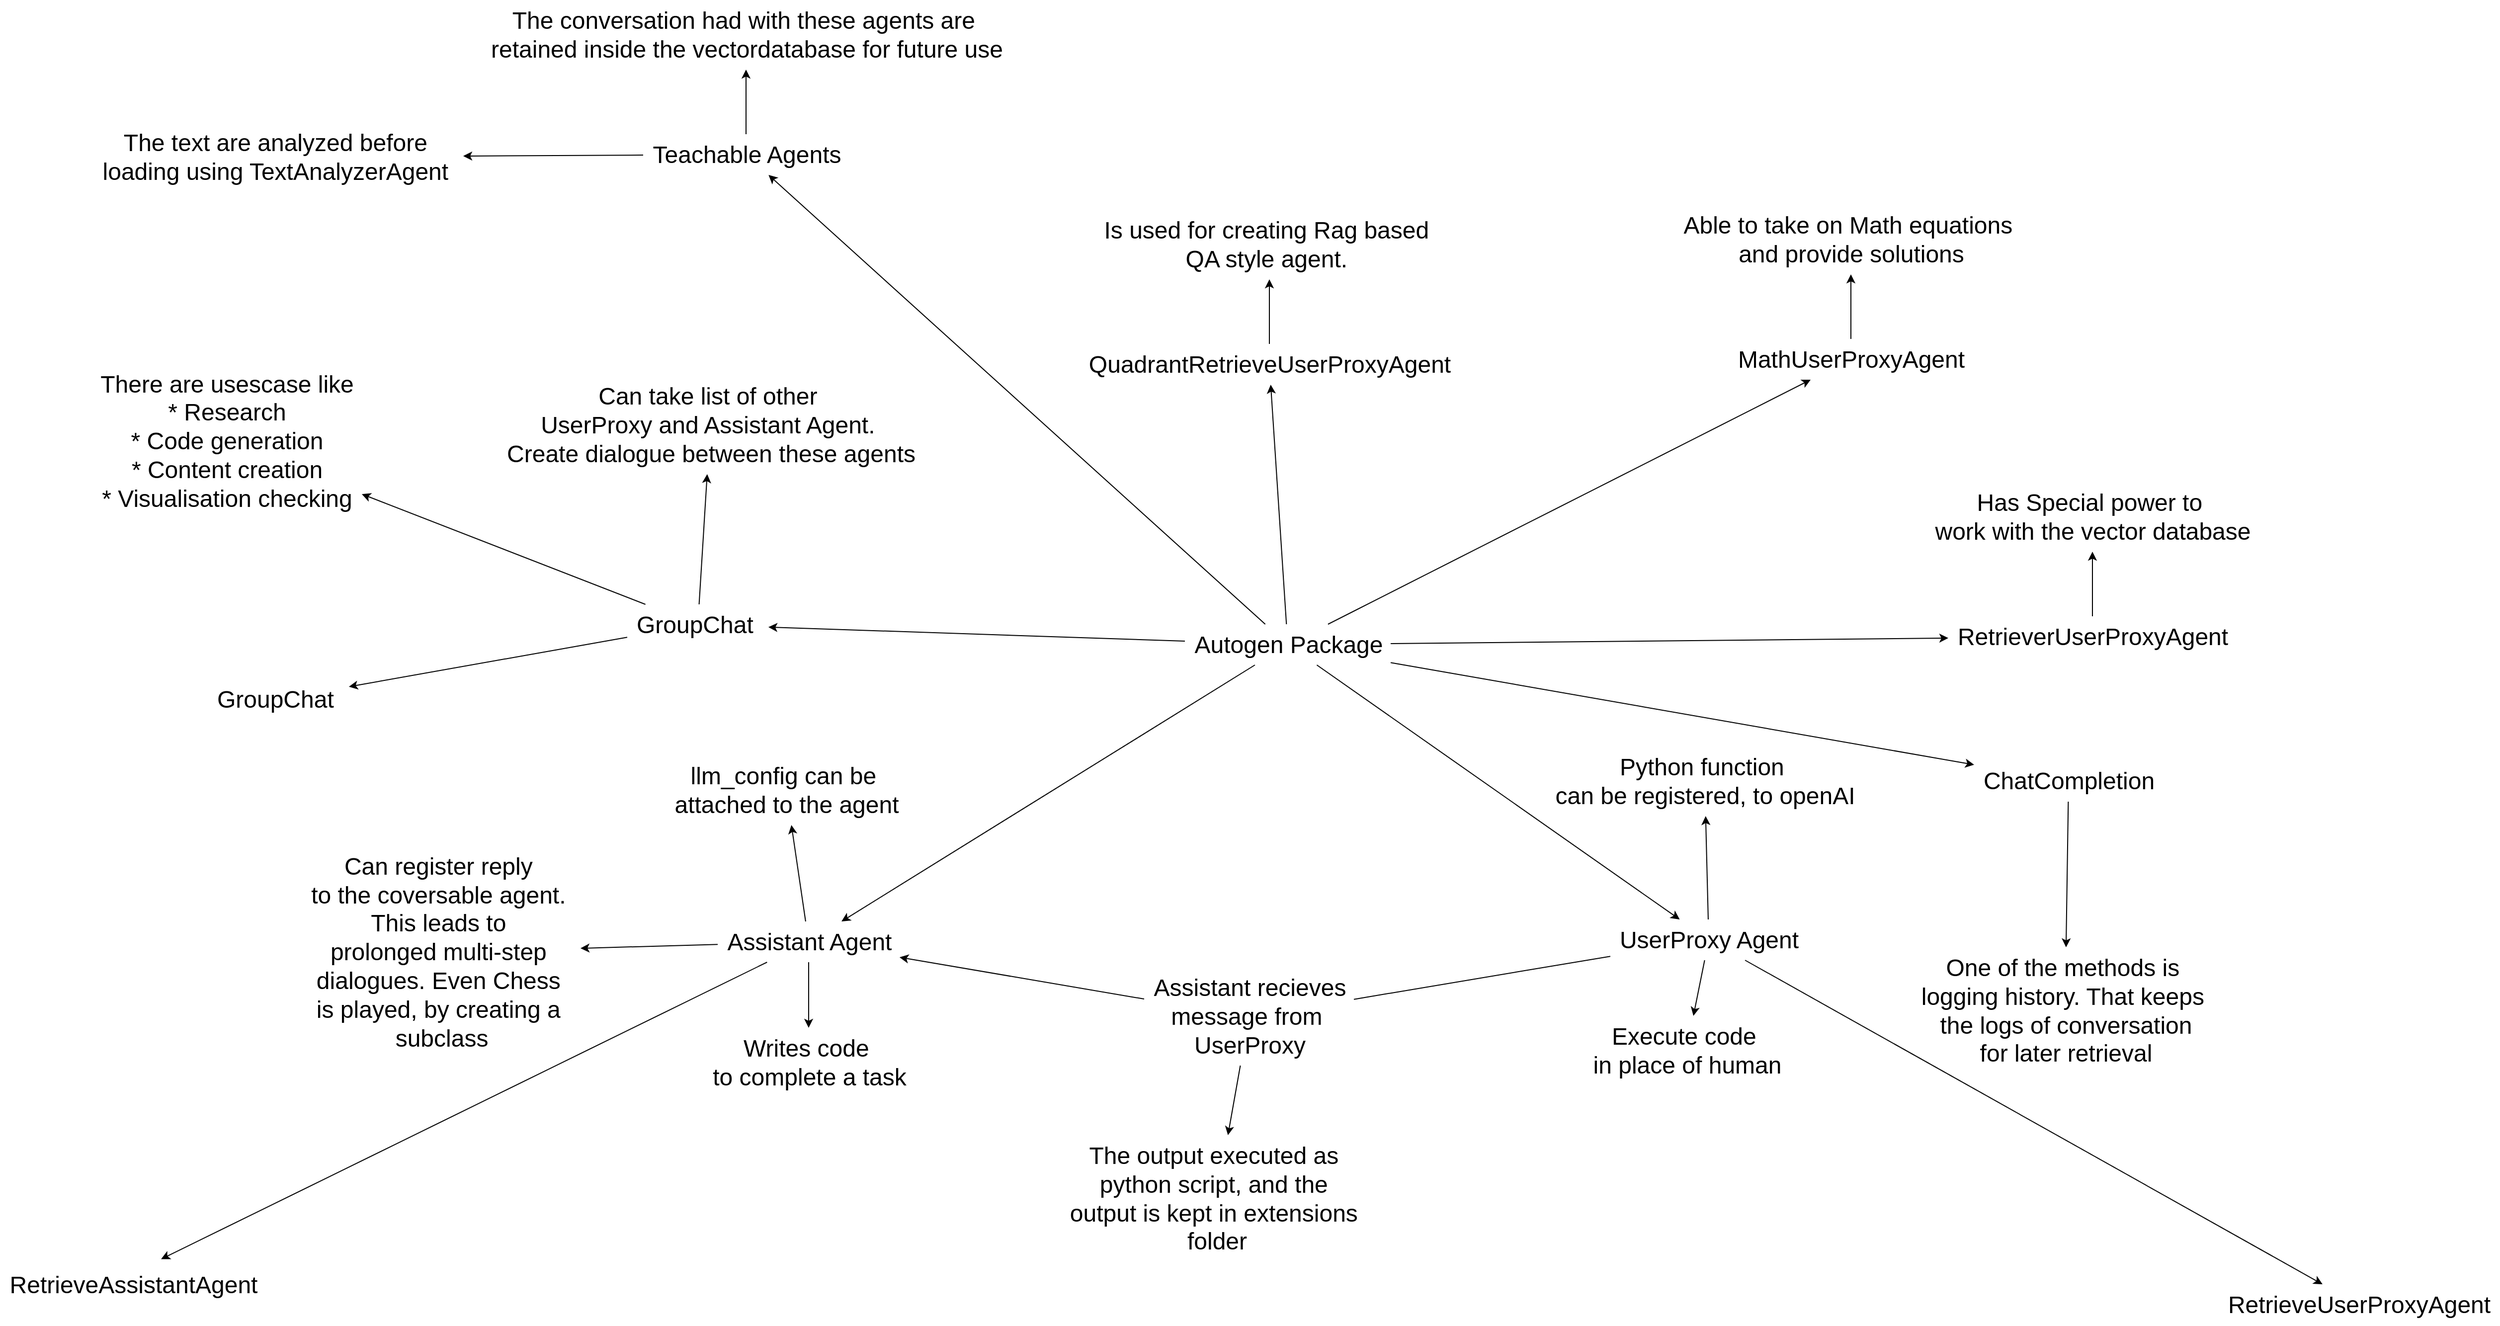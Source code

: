 <mxfile>
    <diagram id="QYajzTewMzwTbSUMhWZi" name="Page-1">
        <mxGraphModel dx="3948" dy="2093" grid="0" gridSize="10" guides="1" tooltips="1" connect="1" arrows="1" fold="1" page="0" pageScale="1" pageWidth="827" pageHeight="1169" math="0" shadow="0">
            <root>
                <mxCell id="0"/>
                <mxCell id="1" parent="0"/>
                <mxCell id="4" value="" style="edgeStyle=none;html=1;fontSize=24;" parent="1" source="2" target="3" edge="1">
                    <mxGeometry relative="1" as="geometry"/>
                </mxCell>
                <mxCell id="6" style="edgeStyle=none;html=1;fontSize=24;" parent="1" source="2" target="5" edge="1">
                    <mxGeometry relative="1" as="geometry"/>
                </mxCell>
                <mxCell id="24" value="" style="edgeStyle=none;html=1;fontSize=24;" parent="1" source="2" target="23" edge="1">
                    <mxGeometry relative="1" as="geometry"/>
                </mxCell>
                <mxCell id="28" value="" style="edgeStyle=none;html=1;fontSize=24;" parent="1" source="2" target="27" edge="1">
                    <mxGeometry relative="1" as="geometry"/>
                </mxCell>
                <mxCell id="36" value="" style="edgeStyle=none;html=1;fontSize=24;" parent="1" source="2" target="35" edge="1">
                    <mxGeometry relative="1" as="geometry"/>
                </mxCell>
                <mxCell id="40" value="" style="edgeStyle=none;html=1;" edge="1" parent="1" source="2" target="39">
                    <mxGeometry relative="1" as="geometry"/>
                </mxCell>
                <mxCell id="44" value="" style="edgeStyle=none;html=1;" edge="1" parent="1" source="2" target="43">
                    <mxGeometry relative="1" as="geometry"/>
                </mxCell>
                <mxCell id="52" value="" style="edgeStyle=none;html=1;" edge="1" parent="1" source="2" target="51">
                    <mxGeometry relative="1" as="geometry"/>
                </mxCell>
                <mxCell id="2" value="&lt;font style=&quot;font-size: 24px;&quot;&gt;Autogen Package&lt;/font&gt;" style="text;html=1;align=center;verticalAlign=middle;resizable=0;points=[];autosize=1;strokeColor=none;fillColor=none;" parent="1" vertex="1">
                    <mxGeometry x="298" y="72" width="207" height="41" as="geometry"/>
                </mxCell>
                <mxCell id="10" value="" style="edgeStyle=none;html=1;fontSize=24;" parent="1" source="3" target="9" edge="1">
                    <mxGeometry relative="1" as="geometry"/>
                </mxCell>
                <mxCell id="17" value="" style="edgeStyle=none;html=1;fontSize=24;" parent="1" source="3" target="16" edge="1">
                    <mxGeometry relative="1" as="geometry"/>
                </mxCell>
                <mxCell id="20" value="" style="edgeStyle=none;html=1;fontSize=24;" parent="1" source="5" target="18" edge="1">
                    <mxGeometry relative="1" as="geometry"/>
                </mxCell>
                <mxCell id="22" style="edgeStyle=none;html=1;fontSize=24;" parent="1" source="3" target="21" edge="1">
                    <mxGeometry relative="1" as="geometry"/>
                </mxCell>
                <mxCell id="47" style="edgeStyle=none;html=1;entryX=0.607;entryY=-0.129;entryDx=0;entryDy=0;entryPerimeter=0;" edge="1" parent="1" source="3" target="48">
                    <mxGeometry relative="1" as="geometry">
                        <mxPoint x="-488.714" y="713.857" as="targetPoint"/>
                    </mxGeometry>
                </mxCell>
                <mxCell id="3" value="Assistant Agent" style="text;html=1;align=center;verticalAlign=middle;resizable=0;points=[];autosize=1;strokeColor=none;fillColor=none;fontSize=24;" parent="1" vertex="1">
                    <mxGeometry x="-172" y="371" width="183" height="41" as="geometry"/>
                </mxCell>
                <mxCell id="8" value="" style="edgeStyle=none;html=1;fontSize=24;" parent="1" source="5" target="7" edge="1">
                    <mxGeometry relative="1" as="geometry"/>
                </mxCell>
                <mxCell id="11" style="edgeStyle=none;html=1;fontSize=24;startArrow=none;" parent="1" source="12" target="3" edge="1">
                    <mxGeometry relative="1" as="geometry"/>
                </mxCell>
                <mxCell id="49" style="edgeStyle=none;html=1;" edge="1" parent="1" source="5" target="50">
                    <mxGeometry relative="1" as="geometry">
                        <mxPoint x="1111.286" y="692.429" as="targetPoint"/>
                    </mxGeometry>
                </mxCell>
                <mxCell id="5" value="UserProxy Agent&lt;br&gt;" style="text;html=1;align=center;verticalAlign=middle;resizable=0;points=[];autosize=1;strokeColor=none;fillColor=none;fontSize=24;" parent="1" vertex="1">
                    <mxGeometry x="726" y="369" width="198" height="41" as="geometry"/>
                </mxCell>
                <mxCell id="7" value="Execute code&amp;nbsp;&lt;br&gt;in place of human" style="text;html=1;align=center;verticalAlign=middle;resizable=0;points=[];autosize=1;strokeColor=none;fillColor=none;fontSize=24;" parent="1" vertex="1">
                    <mxGeometry x="699" y="466" width="207" height="70" as="geometry"/>
                </mxCell>
                <mxCell id="9" value="Writes code&amp;nbsp;&lt;br&gt;to complete a task" style="text;html=1;align=center;verticalAlign=middle;resizable=0;points=[];autosize=1;strokeColor=none;fillColor=none;fontSize=24;" parent="1" vertex="1">
                    <mxGeometry x="-187" y="478" width="213" height="70" as="geometry"/>
                </mxCell>
                <mxCell id="13" value="" style="edgeStyle=none;html=1;fontSize=24;endArrow=none;" parent="1" source="5" target="12" edge="1">
                    <mxGeometry relative="1" as="geometry">
                        <mxPoint x="640" y="196.514" as="sourcePoint"/>
                        <mxPoint x="128" y="191.412" as="targetPoint"/>
                    </mxGeometry>
                </mxCell>
                <mxCell id="15" value="" style="edgeStyle=none;html=1;fontSize=24;" parent="1" source="12" target="14" edge="1">
                    <mxGeometry relative="1" as="geometry"/>
                </mxCell>
                <mxCell id="12" value="Assistant recieves&lt;br&gt;message from&amp;nbsp;&lt;br&gt;UserProxy" style="text;html=1;align=center;verticalAlign=middle;resizable=0;points=[];autosize=1;strokeColor=none;fillColor=none;fontSize=24;" parent="1" vertex="1">
                    <mxGeometry x="257" y="418" width="211" height="98" as="geometry"/>
                </mxCell>
                <mxCell id="14" value="The output executed as&amp;nbsp;&lt;br&gt;python script, and the&amp;nbsp;&lt;br&gt;output is kept in extensions&amp;nbsp;&lt;br&gt;folder" style="text;html=1;align=center;verticalAlign=middle;resizable=0;points=[];autosize=1;strokeColor=none;fillColor=none;fontSize=24;" parent="1" vertex="1">
                    <mxGeometry x="173" y="586" width="314" height="127" as="geometry"/>
                </mxCell>
                <mxCell id="16" value="Can register reply&amp;nbsp;&lt;br&gt;to the coversable agent.&amp;nbsp;&lt;br&gt;This leads to&amp;nbsp;&lt;br&gt;prolonged multi-step&amp;nbsp;&lt;br&gt;dialogues. Even Chess&amp;nbsp;&lt;br&gt;is played, by creating a&amp;nbsp;&lt;br&gt;subclass" style="text;html=1;align=center;verticalAlign=middle;resizable=0;points=[];autosize=1;strokeColor=none;fillColor=none;fontSize=24;" parent="1" vertex="1">
                    <mxGeometry x="-591" y="295" width="281" height="214" as="geometry"/>
                </mxCell>
                <mxCell id="18" value="Python function&amp;nbsp;&lt;br&gt;can be registered, to openAI" style="text;html=1;align=center;verticalAlign=middle;resizable=0;points=[];autosize=1;strokeColor=none;fillColor=none;fontSize=24;" parent="1" vertex="1">
                    <mxGeometry x="661" y="195" width="320" height="70" as="geometry"/>
                </mxCell>
                <mxCell id="21" value="llm_config can be&amp;nbsp;&lt;br&gt;attached to the agent" style="text;html=1;align=center;verticalAlign=middle;resizable=0;points=[];autosize=1;strokeColor=none;fillColor=none;fontSize=24;" parent="1" vertex="1">
                    <mxGeometry x="-225" y="204" width="244" height="70" as="geometry"/>
                </mxCell>
                <mxCell id="26" value="" style="edgeStyle=none;html=1;fontSize=24;" parent="1" source="23" target="25" edge="1">
                    <mxGeometry relative="1" as="geometry"/>
                </mxCell>
                <mxCell id="23" value="&lt;font style=&quot;font-size: 24px;&quot;&gt;RetrieverUserProxyAgent&lt;br&gt;&lt;/font&gt;" style="text;html=1;align=center;verticalAlign=middle;resizable=0;points=[];autosize=1;strokeColor=none;fillColor=none;fontSize=24;" parent="1" vertex="1">
                    <mxGeometry x="1066" y="64" width="290" height="41" as="geometry"/>
                </mxCell>
                <mxCell id="25" value="&lt;font style=&quot;font-size: 24px;&quot;&gt;Has Special power to&amp;nbsp;&lt;br&gt;work with the vector database&lt;br&gt;&lt;/font&gt;" style="text;html=1;align=center;verticalAlign=middle;resizable=0;points=[];autosize=1;strokeColor=none;fillColor=none;fontSize=24;" parent="1" vertex="1">
                    <mxGeometry x="1043" y="-71" width="336" height="70" as="geometry"/>
                </mxCell>
                <mxCell id="30" value="" style="edgeStyle=none;html=1;fontSize=24;" parent="1" source="27" target="29" edge="1">
                    <mxGeometry relative="1" as="geometry"/>
                </mxCell>
                <mxCell id="32" value="" style="edgeStyle=none;html=1;fontSize=24;" parent="1" source="27" target="31" edge="1">
                    <mxGeometry relative="1" as="geometry"/>
                </mxCell>
                <mxCell id="34" value="" style="edgeStyle=none;html=1;fontSize=24;" parent="1" source="27" target="33" edge="1">
                    <mxGeometry relative="1" as="geometry"/>
                </mxCell>
                <mxCell id="27" value="&lt;font style=&quot;font-size: 24px;&quot;&gt;GroupChat&amp;nbsp;&lt;/font&gt;" style="text;html=1;align=center;verticalAlign=middle;resizable=0;points=[];autosize=1;strokeColor=none;fillColor=none;fontSize=24;" parent="1" vertex="1">
                    <mxGeometry x="-263" y="52" width="142" height="41" as="geometry"/>
                </mxCell>
                <mxCell id="29" value="&lt;font style=&quot;font-size: 24px;&quot;&gt;Can take list of other&amp;nbsp;&lt;br&gt;UserProxy and Assistant Agent.&amp;nbsp;&lt;br&gt;Create dialogue between these agents&lt;br&gt;&lt;/font&gt;" style="text;html=1;align=center;verticalAlign=middle;resizable=0;points=[];autosize=1;strokeColor=none;fillColor=none;fontSize=24;" parent="1" vertex="1">
                    <mxGeometry x="-394" y="-177" width="429" height="98" as="geometry"/>
                </mxCell>
                <mxCell id="31" value="&lt;font style=&quot;font-size: 24px;&quot;&gt;There are usescase like&lt;br&gt;* Research&lt;br&gt;* Code generation&lt;br&gt;* Content creation&lt;br&gt;* Visualisation checking&lt;br&gt;&lt;/font&gt;" style="text;html=1;align=center;verticalAlign=middle;resizable=0;points=[];autosize=1;strokeColor=none;fillColor=none;fontSize=24;" parent="1" vertex="1">
                    <mxGeometry x="-803" y="-190" width="273" height="156" as="geometry"/>
                </mxCell>
                <mxCell id="33" value="&lt;font style=&quot;font-size: 24px;&quot;&gt;GroupChat&amp;nbsp;&lt;/font&gt;" style="text;html=1;align=center;verticalAlign=middle;resizable=0;points=[];autosize=1;strokeColor=none;fillColor=none;fontSize=24;" parent="1" vertex="1">
                    <mxGeometry x="-685" y="127" width="142" height="41" as="geometry"/>
                </mxCell>
                <mxCell id="38" value="" style="edgeStyle=none;html=1;fontSize=24;" parent="1" source="35" target="37" edge="1">
                    <mxGeometry relative="1" as="geometry"/>
                </mxCell>
                <mxCell id="35" value="&lt;font style=&quot;font-size: 24px;&quot;&gt;ChatCompletion&lt;/font&gt;" style="text;html=1;align=center;verticalAlign=middle;resizable=0;points=[];autosize=1;strokeColor=none;fillColor=none;fontSize=24;" parent="1" vertex="1">
                    <mxGeometry x="1092" y="209.5" width="190" height="41" as="geometry"/>
                </mxCell>
                <mxCell id="37" value="One of the methods is&amp;nbsp;&lt;br&gt;logging history. That keeps&amp;nbsp;&lt;br&gt;the logs of conversation&lt;br&gt;for later retrieval" style="text;html=1;align=center;verticalAlign=middle;resizable=0;points=[];autosize=1;strokeColor=none;fillColor=none;fontSize=24;" parent="1" vertex="1">
                    <mxGeometry x="1029" y="397" width="309" height="127" as="geometry"/>
                </mxCell>
                <mxCell id="42" value="" style="edgeStyle=none;html=1;" edge="1" parent="1" source="39" target="41">
                    <mxGeometry relative="1" as="geometry"/>
                </mxCell>
                <mxCell id="39" value="&lt;font style=&quot;font-size: 24px;&quot;&gt;MathUserProxyAgent&lt;/font&gt;" style="text;html=1;align=center;verticalAlign=middle;resizable=0;points=[];autosize=1;strokeColor=none;fillColor=none;" vertex="1" parent="1">
                    <mxGeometry x="845" y="-215" width="246" height="41" as="geometry"/>
                </mxCell>
                <mxCell id="41" value="&lt;font style=&quot;font-size: 24px;&quot;&gt;Able to take on Math equations&amp;nbsp;&lt;br&gt;and provide solutions&lt;br&gt;&lt;/font&gt;" style="text;html=1;align=center;verticalAlign=middle;resizable=0;points=[];autosize=1;strokeColor=none;fillColor=none;" vertex="1" parent="1">
                    <mxGeometry x="790" y="-350" width="356" height="70" as="geometry"/>
                </mxCell>
                <mxCell id="46" value="" style="edgeStyle=none;html=1;" edge="1" parent="1" source="43" target="45">
                    <mxGeometry relative="1" as="geometry"/>
                </mxCell>
                <mxCell id="43" value="&lt;font style=&quot;font-size: 24px;&quot;&gt;QuadrantRetrieveUserProxyAgent&lt;/font&gt;" style="text;html=1;align=center;verticalAlign=middle;resizable=0;points=[];autosize=1;strokeColor=none;fillColor=none;" vertex="1" parent="1">
                    <mxGeometry x="192" y="-210" width="382" height="41" as="geometry"/>
                </mxCell>
                <mxCell id="45" value="&lt;span style=&quot;font-size: 24px;&quot;&gt;Is used for creating Rag based&amp;nbsp;&lt;br&gt;QA style agent.&amp;nbsp;&lt;br&gt;&lt;/span&gt;" style="text;html=1;align=center;verticalAlign=middle;resizable=0;points=[];autosize=1;strokeColor=none;fillColor=none;" vertex="1" parent="1">
                    <mxGeometry x="207" y="-345" width="352" height="70" as="geometry"/>
                </mxCell>
                <mxCell id="48" value="RetrieveAssistantAgent" style="text;html=1;align=center;verticalAlign=middle;resizable=0;points=[];autosize=1;strokeColor=none;fillColor=none;fontSize=24;" vertex="1" parent="1">
                    <mxGeometry x="-894" y="716" width="267" height="41" as="geometry"/>
                </mxCell>
                <mxCell id="50" value="RetrieveUserProxyAgent" style="text;html=1;align=center;verticalAlign=middle;resizable=0;points=[];autosize=1;strokeColor=none;fillColor=none;fontSize=24;" vertex="1" parent="1">
                    <mxGeometry x="1338" y="736" width="282" height="41" as="geometry"/>
                </mxCell>
                <mxCell id="54" value="" style="edgeStyle=none;html=1;" edge="1" parent="1" source="51" target="53">
                    <mxGeometry relative="1" as="geometry"/>
                </mxCell>
                <mxCell id="56" value="" style="edgeStyle=none;html=1;" edge="1" parent="1" source="51" target="55">
                    <mxGeometry relative="1" as="geometry"/>
                </mxCell>
                <mxCell id="51" value="&lt;font style=&quot;font-size: 24px;&quot;&gt;Teachable Agents&lt;/font&gt;" style="text;html=1;align=center;verticalAlign=middle;resizable=0;points=[];autosize=1;strokeColor=none;fillColor=none;" vertex="1" parent="1">
                    <mxGeometry x="-247" y="-421" width="207" height="41" as="geometry"/>
                </mxCell>
                <mxCell id="53" value="&lt;font style=&quot;font-size: 24px;&quot;&gt;The conversation had with these agents are&amp;nbsp;&lt;br&gt;retained inside the vectordatabase for future use&lt;br&gt;&lt;/font&gt;" style="text;html=1;align=center;verticalAlign=middle;resizable=0;points=[];autosize=1;strokeColor=none;fillColor=none;" vertex="1" parent="1">
                    <mxGeometry x="-410" y="-556" width="533" height="70" as="geometry"/>
                </mxCell>
                <mxCell id="55" value="&lt;font style=&quot;font-size: 24px;&quot;&gt;The text are analyzed before&amp;nbsp;&lt;br&gt;loading using TextAnalyzerAgent&amp;nbsp;&lt;/font&gt;" style="text;html=1;align=center;verticalAlign=middle;resizable=0;points=[];autosize=1;strokeColor=none;fillColor=none;" vertex="1" parent="1">
                    <mxGeometry x="-800" y="-433" width="372" height="70" as="geometry"/>
                </mxCell>
            </root>
        </mxGraphModel>
    </diagram>
</mxfile>
